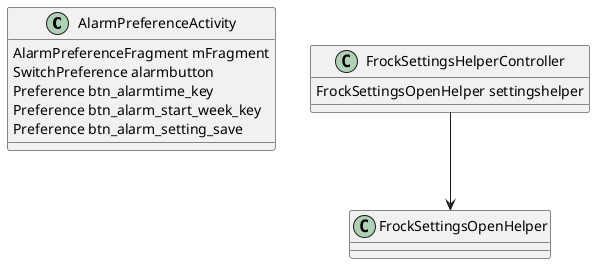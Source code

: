 @startuml


class AlarmPreferenceActivity {
    AlarmPreferenceFragment mFragment
    SwitchPreference alarmbutton
    Preference btn_alarmtime_key
    Preference btn_alarm_start_week_key
    Preference btn_alarm_setting_save
}

class FrockSettingsHelperController {
    FrockSettingsOpenHelper settingshelper
}

class FrockSettingsOpenHelper {

}

FrockSettingsHelperController --> FrockSettingsOpenHelper

@enduml